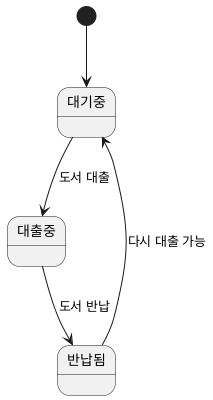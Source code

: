 @startuml State Diagram
[*] --> 대기중
대기중 --> 대출중 : 도서 대출
대출중 --> 반납됨 : 도서 반납
반납됨 --> 대기중 : 다시 대출 가능
@enduml